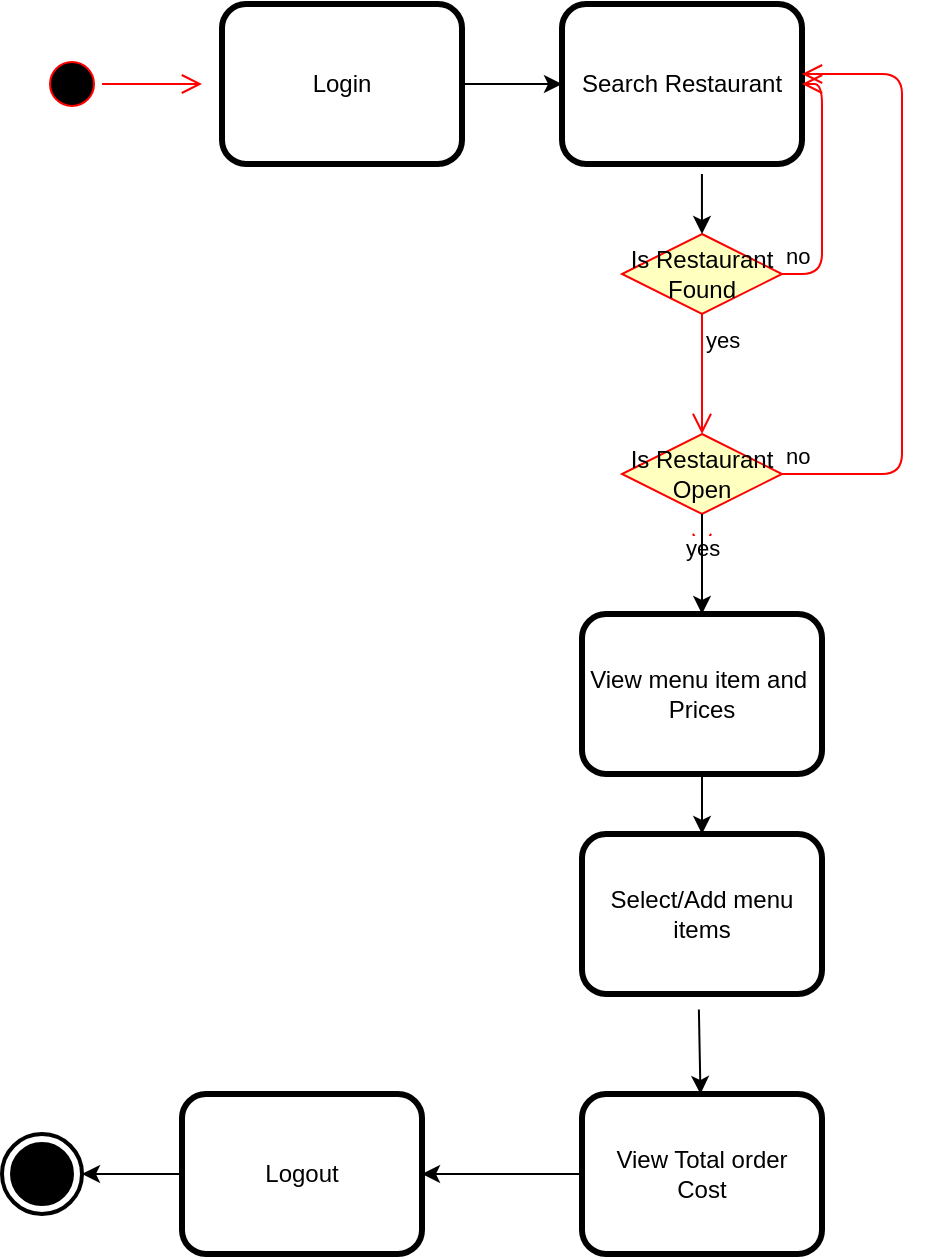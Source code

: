 <mxfile version="13.11.0" type="github">
  <diagram id="bHcOvYfrL9goIVtMtQhO" name="Page-1">
    <mxGraphModel dx="1038" dy="579" grid="1" gridSize="10" guides="1" tooltips="1" connect="1" arrows="1" fold="1" page="1" pageScale="1" pageWidth="850" pageHeight="1100" math="0" shadow="0">
      <root>
        <mxCell id="0" />
        <mxCell id="1" parent="0" />
        <mxCell id="B_o1QW7MiyZ66WVvcyXD-1" value="" style="ellipse;html=1;shape=startState;fillColor=#000000;strokeColor=#ff0000;" vertex="1" parent="1">
          <mxGeometry x="30" y="80" width="30" height="30" as="geometry" />
        </mxCell>
        <mxCell id="B_o1QW7MiyZ66WVvcyXD-2" value="" style="edgeStyle=orthogonalEdgeStyle;html=1;verticalAlign=bottom;endArrow=open;endSize=8;strokeColor=#ff0000;" edge="1" source="B_o1QW7MiyZ66WVvcyXD-1" parent="1">
          <mxGeometry relative="1" as="geometry">
            <mxPoint x="110" y="95" as="targetPoint" />
          </mxGeometry>
        </mxCell>
        <mxCell id="B_o1QW7MiyZ66WVvcyXD-3" value="Login" style="shape=ext;rounded=1;html=1;whiteSpace=wrap;strokeWidth=3;" vertex="1" parent="1">
          <mxGeometry x="120" y="55" width="120" height="80" as="geometry" />
        </mxCell>
        <mxCell id="B_o1QW7MiyZ66WVvcyXD-4" value="Search Restaurant" style="shape=ext;rounded=1;html=1;whiteSpace=wrap;strokeWidth=3;" vertex="1" parent="1">
          <mxGeometry x="290" y="55" width="120" height="80" as="geometry" />
        </mxCell>
        <mxCell id="B_o1QW7MiyZ66WVvcyXD-5" value="Is Restaurant Found" style="rhombus;whiteSpace=wrap;html=1;fillColor=#ffffc0;strokeColor=#ff0000;" vertex="1" parent="1">
          <mxGeometry x="320" y="170" width="80" height="40" as="geometry" />
        </mxCell>
        <mxCell id="B_o1QW7MiyZ66WVvcyXD-6" value="no" style="edgeStyle=orthogonalEdgeStyle;html=1;align=left;verticalAlign=bottom;endArrow=open;endSize=8;strokeColor=#ff0000;entryX=1;entryY=0.5;entryDx=0;entryDy=0;" edge="1" source="B_o1QW7MiyZ66WVvcyXD-5" parent="1" target="B_o1QW7MiyZ66WVvcyXD-4">
          <mxGeometry x="-1" relative="1" as="geometry">
            <mxPoint x="460" y="190" as="targetPoint" />
            <Array as="points">
              <mxPoint x="420" y="190" />
              <mxPoint x="420" y="95" />
            </Array>
          </mxGeometry>
        </mxCell>
        <mxCell id="B_o1QW7MiyZ66WVvcyXD-7" value="yes" style="edgeStyle=orthogonalEdgeStyle;html=1;align=left;verticalAlign=top;endArrow=open;endSize=8;strokeColor=#ff0000;" edge="1" source="B_o1QW7MiyZ66WVvcyXD-5" parent="1">
          <mxGeometry x="-1" relative="1" as="geometry">
            <mxPoint x="360" y="270" as="targetPoint" />
          </mxGeometry>
        </mxCell>
        <mxCell id="B_o1QW7MiyZ66WVvcyXD-10" value="" style="endArrow=classic;html=1;exitX=0.583;exitY=1.063;exitDx=0;exitDy=0;exitPerimeter=0;entryX=0.5;entryY=0;entryDx=0;entryDy=0;" edge="1" parent="1" source="B_o1QW7MiyZ66WVvcyXD-4" target="B_o1QW7MiyZ66WVvcyXD-5">
          <mxGeometry width="50" height="50" relative="1" as="geometry">
            <mxPoint x="400" y="330" as="sourcePoint" />
            <mxPoint x="450" y="280" as="targetPoint" />
          </mxGeometry>
        </mxCell>
        <mxCell id="B_o1QW7MiyZ66WVvcyXD-11" value="" style="endArrow=classic;html=1;exitX=1;exitY=0.5;exitDx=0;exitDy=0;entryX=0;entryY=0.5;entryDx=0;entryDy=0;" edge="1" parent="1" source="B_o1QW7MiyZ66WVvcyXD-3" target="B_o1QW7MiyZ66WVvcyXD-4">
          <mxGeometry width="50" height="50" relative="1" as="geometry">
            <mxPoint x="400" y="330" as="sourcePoint" />
            <mxPoint x="450" y="280" as="targetPoint" />
          </mxGeometry>
        </mxCell>
        <mxCell id="B_o1QW7MiyZ66WVvcyXD-15" style="edgeStyle=orthogonalEdgeStyle;rounded=0;orthogonalLoop=1;jettySize=auto;html=1;exitX=0.5;exitY=1;exitDx=0;exitDy=0;" edge="1" parent="1" source="B_o1QW7MiyZ66WVvcyXD-12">
          <mxGeometry relative="1" as="geometry">
            <mxPoint x="360" y="330" as="targetPoint" />
          </mxGeometry>
        </mxCell>
        <mxCell id="B_o1QW7MiyZ66WVvcyXD-12" value="Is Restaurant Open" style="rhombus;whiteSpace=wrap;html=1;fillColor=#ffffc0;strokeColor=#ff0000;" vertex="1" parent="1">
          <mxGeometry x="320" y="270" width="80" height="40" as="geometry" />
        </mxCell>
        <mxCell id="B_o1QW7MiyZ66WVvcyXD-13" value="no" style="edgeStyle=orthogonalEdgeStyle;html=1;align=left;verticalAlign=bottom;endArrow=open;endSize=8;strokeColor=#ff0000;" edge="1" source="B_o1QW7MiyZ66WVvcyXD-12" parent="1">
          <mxGeometry x="-1" relative="1" as="geometry">
            <mxPoint x="410" y="90" as="targetPoint" />
            <Array as="points">
              <mxPoint x="460" y="290" />
            </Array>
          </mxGeometry>
        </mxCell>
        <mxCell id="B_o1QW7MiyZ66WVvcyXD-14" value="yes" style="edgeStyle=orthogonalEdgeStyle;html=1;align=left;verticalAlign=top;endArrow=open;endSize=8;strokeColor=#ff0000;exitX=0.5;exitY=1;exitDx=0;exitDy=0;" edge="1" source="B_o1QW7MiyZ66WVvcyXD-12" parent="1">
          <mxGeometry x="-0.667" y="-10" relative="1" as="geometry">
            <mxPoint x="360" y="330" as="targetPoint" />
            <mxPoint as="offset" />
          </mxGeometry>
        </mxCell>
        <mxCell id="B_o1QW7MiyZ66WVvcyXD-17" value="View menu item and&amp;nbsp;&lt;br&gt;Prices" style="shape=ext;rounded=1;html=1;whiteSpace=wrap;strokeWidth=3;" vertex="1" parent="1">
          <mxGeometry x="300" y="360" width="120" height="80" as="geometry" />
        </mxCell>
        <mxCell id="B_o1QW7MiyZ66WVvcyXD-19" value="Select/Add menu items" style="shape=ext;rounded=1;html=1;whiteSpace=wrap;strokeWidth=3;" vertex="1" parent="1">
          <mxGeometry x="300" y="470" width="120" height="80" as="geometry" />
        </mxCell>
        <mxCell id="B_o1QW7MiyZ66WVvcyXD-20" value="View Total order&lt;br&gt;Cost" style="shape=ext;rounded=1;html=1;whiteSpace=wrap;strokeWidth=3;" vertex="1" parent="1">
          <mxGeometry x="300" y="600" width="120" height="80" as="geometry" />
        </mxCell>
        <mxCell id="B_o1QW7MiyZ66WVvcyXD-21" value="Logout" style="shape=ext;rounded=1;html=1;whiteSpace=wrap;strokeWidth=3;" vertex="1" parent="1">
          <mxGeometry x="100" y="600" width="120" height="80" as="geometry" />
        </mxCell>
        <mxCell id="B_o1QW7MiyZ66WVvcyXD-22" value="" style="html=1;shape=mxgraph.sysml.actFinal;strokeWidth=2;verticalLabelPosition=bottom;verticalAlignment=top;" vertex="1" parent="1">
          <mxGeometry x="10" y="620" width="40" height="40" as="geometry" />
        </mxCell>
        <mxCell id="B_o1QW7MiyZ66WVvcyXD-25" value="" style="endArrow=classic;html=1;entryX=0.5;entryY=0;entryDx=0;entryDy=0;" edge="1" parent="1" target="B_o1QW7MiyZ66WVvcyXD-17">
          <mxGeometry width="50" height="50" relative="1" as="geometry">
            <mxPoint x="360" y="310" as="sourcePoint" />
            <mxPoint x="460" y="220" as="targetPoint" />
          </mxGeometry>
        </mxCell>
        <mxCell id="B_o1QW7MiyZ66WVvcyXD-26" value="" style="endArrow=classic;html=1;exitX=0.5;exitY=1;exitDx=0;exitDy=0;entryX=0.5;entryY=0;entryDx=0;entryDy=0;" edge="1" parent="1" source="B_o1QW7MiyZ66WVvcyXD-17" target="B_o1QW7MiyZ66WVvcyXD-19">
          <mxGeometry width="50" height="50" relative="1" as="geometry">
            <mxPoint x="410" y="270" as="sourcePoint" />
            <mxPoint x="460" y="220" as="targetPoint" />
          </mxGeometry>
        </mxCell>
        <mxCell id="B_o1QW7MiyZ66WVvcyXD-27" value="" style="endArrow=classic;html=1;exitX=0.487;exitY=1.097;exitDx=0;exitDy=0;exitPerimeter=0;" edge="1" parent="1" source="B_o1QW7MiyZ66WVvcyXD-19" target="B_o1QW7MiyZ66WVvcyXD-20">
          <mxGeometry width="50" height="50" relative="1" as="geometry">
            <mxPoint x="410" y="420" as="sourcePoint" />
            <mxPoint x="460" y="370" as="targetPoint" />
          </mxGeometry>
        </mxCell>
        <mxCell id="B_o1QW7MiyZ66WVvcyXD-28" value="" style="endArrow=classic;html=1;exitX=0;exitY=0.5;exitDx=0;exitDy=0;entryX=1;entryY=0.5;entryDx=0;entryDy=0;" edge="1" parent="1" source="B_o1QW7MiyZ66WVvcyXD-20" target="B_o1QW7MiyZ66WVvcyXD-21">
          <mxGeometry width="50" height="50" relative="1" as="geometry">
            <mxPoint x="410" y="420" as="sourcePoint" />
            <mxPoint x="460" y="370" as="targetPoint" />
          </mxGeometry>
        </mxCell>
        <mxCell id="B_o1QW7MiyZ66WVvcyXD-29" value="" style="endArrow=classic;html=1;exitX=0;exitY=0.5;exitDx=0;exitDy=0;entryX=1;entryY=0.5;entryDx=0;entryDy=0;entryPerimeter=0;" edge="1" parent="1" source="B_o1QW7MiyZ66WVvcyXD-21" target="B_o1QW7MiyZ66WVvcyXD-22">
          <mxGeometry width="50" height="50" relative="1" as="geometry">
            <mxPoint x="410" y="420" as="sourcePoint" />
            <mxPoint x="460" y="370" as="targetPoint" />
          </mxGeometry>
        </mxCell>
      </root>
    </mxGraphModel>
  </diagram>
</mxfile>
